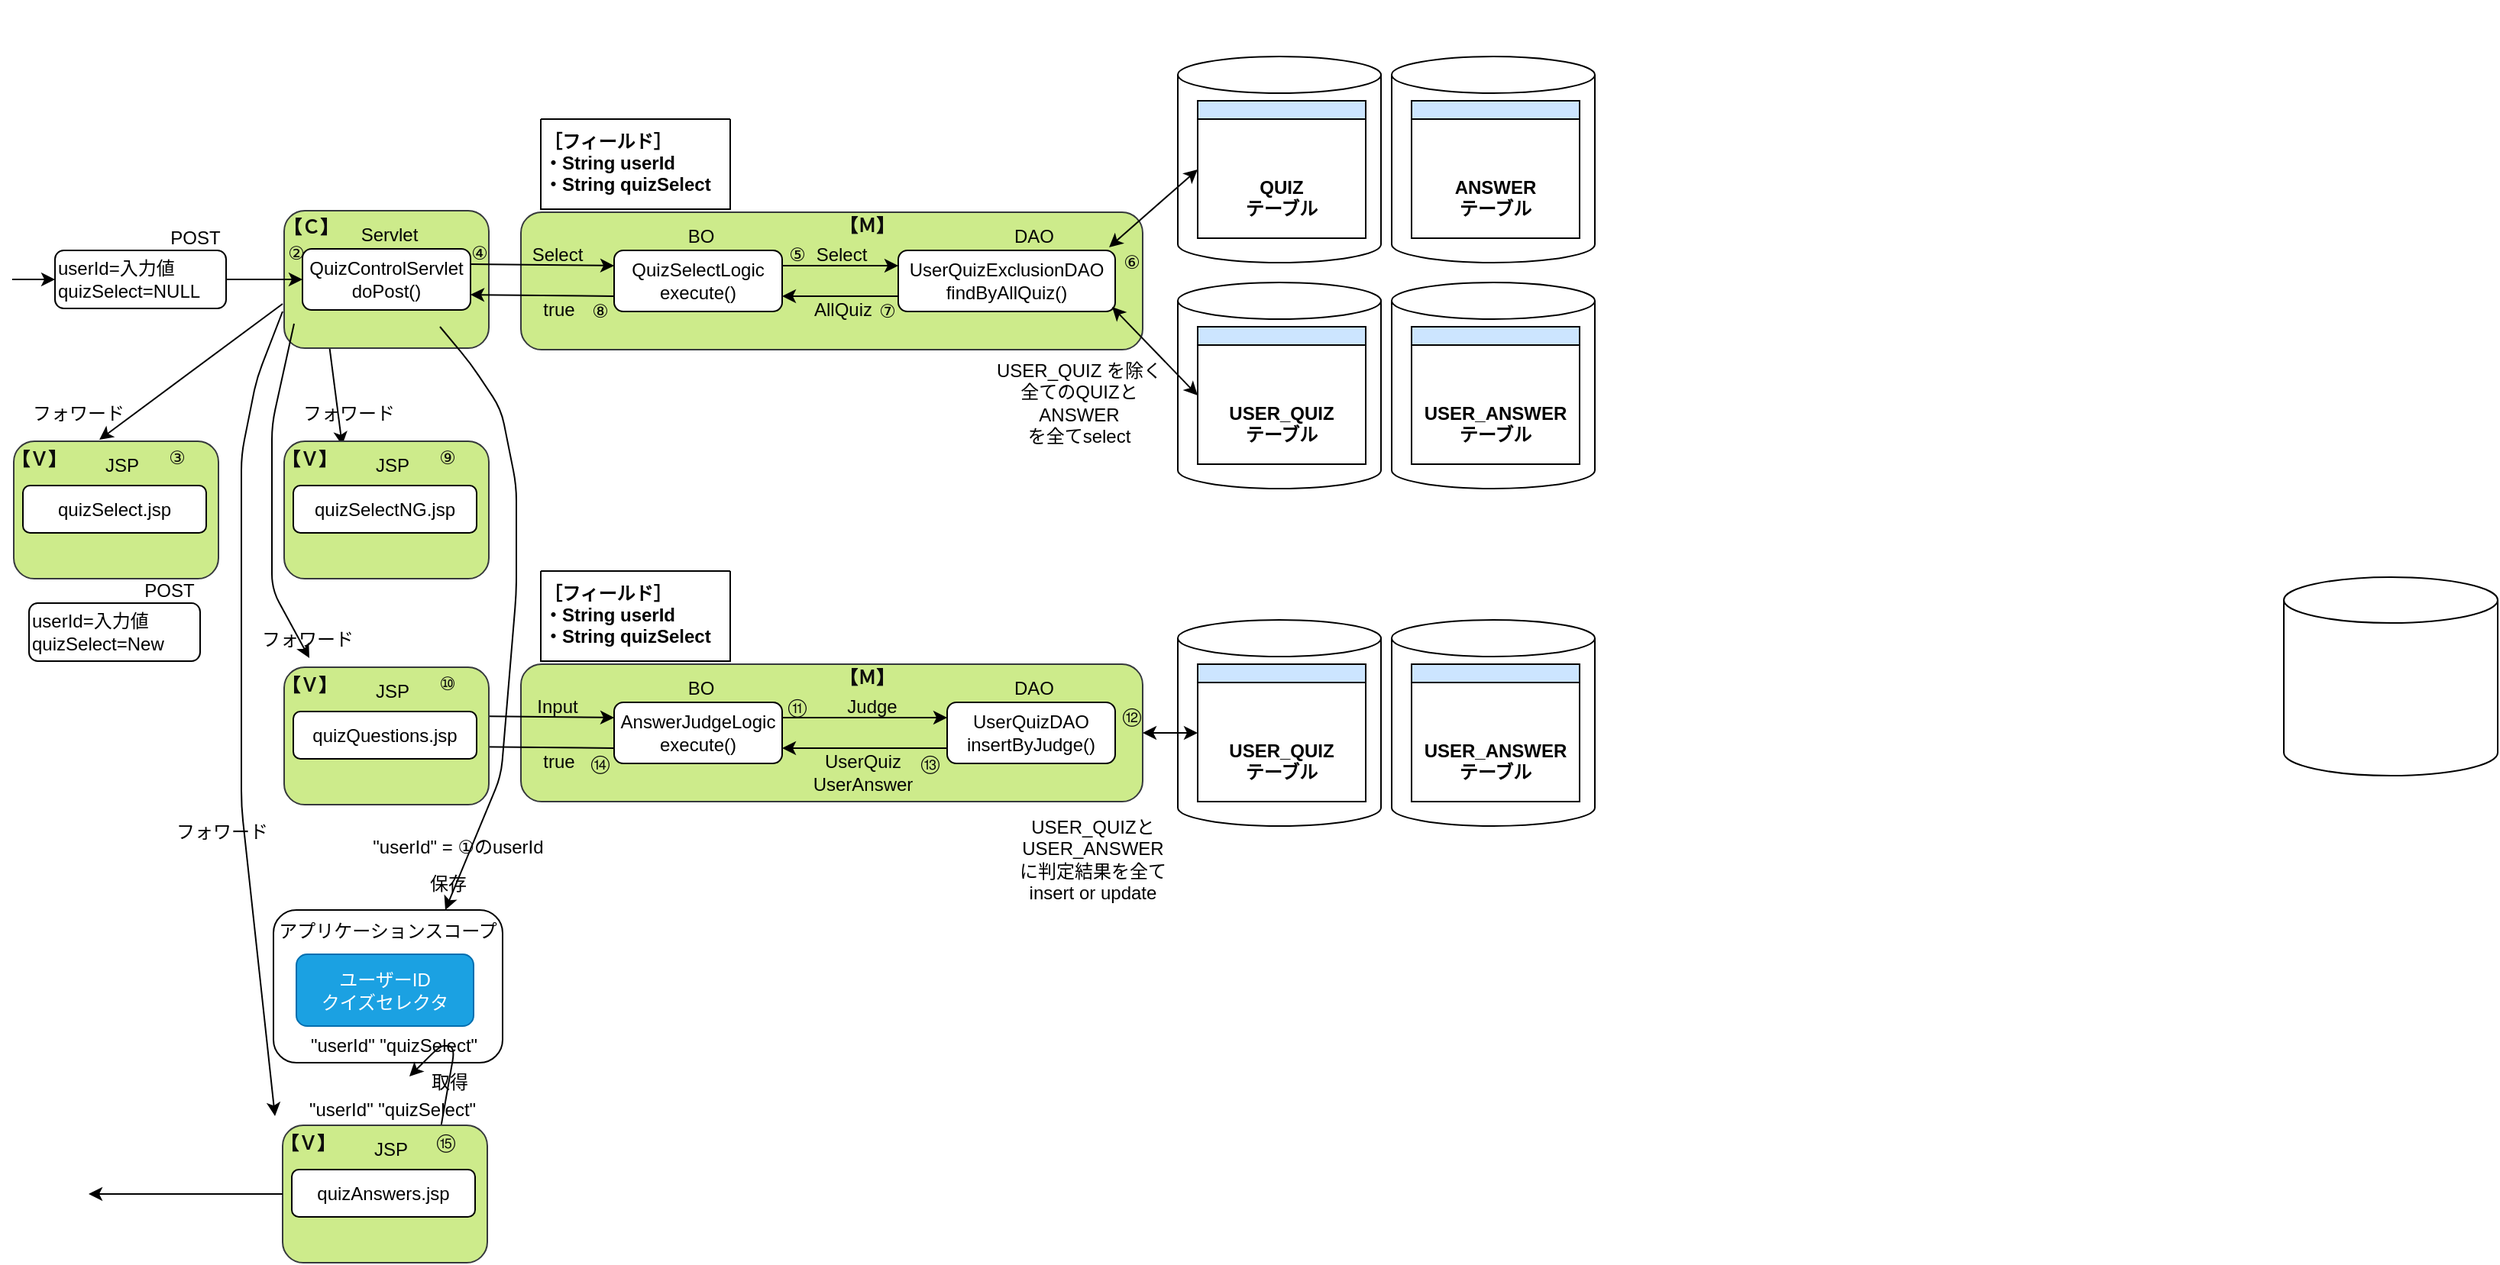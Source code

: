 <mxfile>
    <diagram id="cOPPHnaynSb4PC9Ppda5" name="ページ1">
        <mxGraphModel dx="1403" dy="2813" grid="1" gridSize="10" guides="1" tooltips="1" connect="1" arrows="1" fold="1" page="1" pageScale="1" pageWidth="827" pageHeight="1169" math="0" shadow="0">
            <root>
                <mxCell id="0"/>
                <mxCell id="1" parent="0"/>
                <mxCell id="155" value="" style="shape=cylinder3;whiteSpace=wrap;html=1;boundedLbl=1;backgroundOutline=1;size=12;fontColor=#080808;" parent="1" vertex="1">
                    <mxGeometry x="103" y="-1151" width="133" height="135" as="geometry"/>
                </mxCell>
                <mxCell id="91" value="" style="shape=cylinder3;whiteSpace=wrap;html=1;boundedLbl=1;backgroundOutline=1;size=12;fontColor=#080808;" parent="1" vertex="1">
                    <mxGeometry x="-37" y="-1151" width="133" height="135" as="geometry"/>
                </mxCell>
                <mxCell id="150" style="edgeStyle=none;html=1;exitX=1;exitY=0.5;exitDx=0;exitDy=0;entryX=1;entryY=0.25;entryDx=0;entryDy=0;" parent="1" target="138" edge="1">
                    <mxGeometry relative="1" as="geometry">
                        <mxPoint x="-593" y="-966" as="sourcePoint"/>
                    </mxGeometry>
                </mxCell>
                <mxCell id="61" value="" style="rounded=1;whiteSpace=wrap;html=1;fillColor=#cdeb8b;strokeColor=#36393d;" parent="1" vertex="1">
                    <mxGeometry x="-622" y="-1050" width="134" height="90" as="geometry"/>
                </mxCell>
                <mxCell id="37" value="" style="rounded=1;whiteSpace=wrap;html=1;" parent="1" vertex="1">
                    <mxGeometry x="-629" y="-592" width="150" height="100" as="geometry"/>
                </mxCell>
                <mxCell id="38" value="ユーザーID&lt;br&gt;クイズセレクタ" style="rounded=1;whiteSpace=wrap;html=1;fillColor=#1ba1e2;fontColor=#ffffff;strokeColor=#006EAF;" parent="1" vertex="1">
                    <mxGeometry x="-614" y="-563" width="116" height="47" as="geometry"/>
                </mxCell>
                <mxCell id="39" value="アプリケーションスコープ" style="text;html=1;strokeColor=none;fillColor=none;align=center;verticalAlign=middle;whiteSpace=wrap;rounded=0;" parent="1" vertex="1">
                    <mxGeometry x="-629" y="-588" width="150" height="20" as="geometry"/>
                </mxCell>
                <mxCell id="40" value="&quot;userId&quot; &quot;quizSelect&quot;" style="text;html=1;strokeColor=none;fillColor=none;align=center;verticalAlign=middle;whiteSpace=wrap;rounded=0;" parent="1" vertex="1">
                    <mxGeometry x="-615" y="-513" width="130" height="20" as="geometry"/>
                </mxCell>
                <mxCell id="41" value="" style="endArrow=classic;html=1;exitX=1;exitY=0.5;exitDx=0;exitDy=0;" parent="1" source="83" edge="1">
                    <mxGeometry width="50" height="50" relative="1" as="geometry">
                        <mxPoint x="-649" y="-386" as="sourcePoint"/>
                        <mxPoint x="-540" y="-483" as="targetPoint"/>
                        <Array as="points">
                            <mxPoint x="-510" y="-503"/>
                            <mxPoint x="-520" y="-503"/>
                        </Array>
                    </mxGeometry>
                </mxCell>
                <mxCell id="43" value="" style="endArrow=classic;html=1;entryX=0.75;entryY=0;entryDx=0;entryDy=0;" parent="1" target="37" edge="1">
                    <mxGeometry width="50" height="50" relative="1" as="geometry">
                        <mxPoint x="-520" y="-974" as="sourcePoint"/>
                        <mxPoint x="-266" y="-937" as="targetPoint"/>
                        <Array as="points">
                            <mxPoint x="-500" y="-950"/>
                            <mxPoint x="-480" y="-920"/>
                            <mxPoint x="-470" y="-870"/>
                            <mxPoint x="-470" y="-800"/>
                            <mxPoint x="-480" y="-680"/>
                        </Array>
                    </mxGeometry>
                </mxCell>
                <mxCell id="46" value="POST" style="text;html=1;strokeColor=none;fillColor=none;align=center;verticalAlign=middle;whiteSpace=wrap;rounded=0;" parent="1" vertex="1">
                    <mxGeometry x="-710" y="-1042" width="60" height="20" as="geometry"/>
                </mxCell>
                <mxCell id="57" value="userId=入力値&lt;br&gt;quizSelect=NULL" style="rounded=1;whiteSpace=wrap;html=1;align=left;" parent="1" vertex="1">
                    <mxGeometry x="-772" y="-1024" width="112" height="38" as="geometry"/>
                </mxCell>
                <mxCell id="58" value="" style="endArrow=classic;html=1;entryX=0;entryY=0.5;entryDx=0;entryDy=0;" parent="1" target="57" edge="1">
                    <mxGeometry width="50" height="50" relative="1" as="geometry">
                        <mxPoint x="-800" y="-1005" as="sourcePoint"/>
                        <mxPoint x="-774" y="-944" as="targetPoint"/>
                    </mxGeometry>
                </mxCell>
                <mxCell id="59" value="" style="endArrow=classic;html=1;entryX=0;entryY=0.5;entryDx=0;entryDy=0;exitX=1;exitY=0.5;exitDx=0;exitDy=0;" parent="1" source="57" target="60" edge="1">
                    <mxGeometry width="50" height="50" relative="1" as="geometry">
                        <mxPoint x="-660" y="-1005" as="sourcePoint"/>
                        <mxPoint x="-610" y="-1005" as="targetPoint"/>
                    </mxGeometry>
                </mxCell>
                <mxCell id="60" value="QuizControlServlet&lt;br&gt;doPost()" style="rounded=1;whiteSpace=wrap;html=1;" parent="1" vertex="1">
                    <mxGeometry x="-610" y="-1025" width="110" height="40" as="geometry"/>
                </mxCell>
                <mxCell id="62" value="Servlet" style="text;html=1;strokeColor=none;fillColor=none;align=center;verticalAlign=middle;whiteSpace=wrap;rounded=0;fontColor=#050505;" parent="1" vertex="1">
                    <mxGeometry x="-583" y="-1044" width="60" height="20" as="geometry"/>
                </mxCell>
                <mxCell id="63" value="" style="rounded=1;whiteSpace=wrap;html=1;fillColor=#cdeb8b;strokeColor=#36393d;" parent="1" vertex="1">
                    <mxGeometry x="-467" y="-1049" width="407" height="90" as="geometry"/>
                </mxCell>
                <mxCell id="64" value="" style="endArrow=classic;html=1;entryX=0;entryY=0.25;entryDx=0;entryDy=0;exitX=1;exitY=0.25;exitDx=0;exitDy=0;" parent="1" source="60" target="65" edge="1">
                    <mxGeometry width="50" height="50" relative="1" as="geometry">
                        <mxPoint x="-523" y="-1004" as="sourcePoint"/>
                        <mxPoint x="-474" y="-1004" as="targetPoint"/>
                    </mxGeometry>
                </mxCell>
                <mxCell id="65" value="QuizSelectLogic&lt;br&gt;execute()" style="rounded=1;whiteSpace=wrap;html=1;" parent="1" vertex="1">
                    <mxGeometry x="-406" y="-1024" width="110" height="40" as="geometry"/>
                </mxCell>
                <mxCell id="66" value="BO" style="text;html=1;strokeColor=none;fillColor=none;align=center;verticalAlign=middle;whiteSpace=wrap;rounded=0;fontColor=#050505;" parent="1" vertex="1">
                    <mxGeometry x="-379" y="-1043" width="60" height="20" as="geometry"/>
                </mxCell>
                <mxCell id="67" value="UserQuizExclusionDAO&lt;br&gt;findByAllQuiz()" style="rounded=1;whiteSpace=wrap;html=1;" parent="1" vertex="1">
                    <mxGeometry x="-220" y="-1024" width="142" height="40" as="geometry"/>
                </mxCell>
                <mxCell id="68" value="DAO" style="text;html=1;strokeColor=none;fillColor=none;align=center;verticalAlign=middle;whiteSpace=wrap;rounded=0;fontColor=#050505;" parent="1" vertex="1">
                    <mxGeometry x="-161" y="-1043" width="60" height="20" as="geometry"/>
                </mxCell>
                <mxCell id="69" value="Select" style="text;html=1;strokeColor=none;fillColor=none;align=center;verticalAlign=middle;whiteSpace=wrap;rounded=0;fontColor=#050505;" parent="1" vertex="1">
                    <mxGeometry x="-473" y="-1031" width="60" height="20" as="geometry"/>
                </mxCell>
                <mxCell id="70" value="" style="endArrow=classic;html=1;fontColor=#050505;exitX=0;exitY=0.75;exitDx=0;exitDy=0;entryX=1;entryY=0.75;entryDx=0;entryDy=0;" parent="1" source="65" target="60" edge="1">
                    <mxGeometry width="50" height="50" relative="1" as="geometry">
                        <mxPoint x="-410" y="-1044" as="sourcePoint"/>
                        <mxPoint x="-360" y="-1094" as="targetPoint"/>
                    </mxGeometry>
                </mxCell>
                <mxCell id="71" value="true" style="text;html=1;strokeColor=none;fillColor=none;align=center;verticalAlign=middle;whiteSpace=wrap;rounded=0;fontColor=#050505;" parent="1" vertex="1">
                    <mxGeometry x="-472" y="-995" width="60" height="20" as="geometry"/>
                </mxCell>
                <mxCell id="72" value="" style="endArrow=classic;html=1;entryX=0;entryY=0.25;entryDx=0;entryDy=0;exitX=1;exitY=0.25;exitDx=0;exitDy=0;" parent="1" source="65" target="67" edge="1">
                    <mxGeometry width="50" height="50" relative="1" as="geometry">
                        <mxPoint x="-294" y="-1015" as="sourcePoint"/>
                        <mxPoint x="-200" y="-1014" as="targetPoint"/>
                    </mxGeometry>
                </mxCell>
                <mxCell id="73" value="Select" style="text;html=1;strokeColor=none;fillColor=none;align=center;verticalAlign=middle;whiteSpace=wrap;rounded=0;fontColor=#050505;" parent="1" vertex="1">
                    <mxGeometry x="-287" y="-1031" width="60" height="20" as="geometry"/>
                </mxCell>
                <mxCell id="74" value="" style="endArrow=classic;html=1;fontColor=#050505;exitX=0;exitY=0.75;exitDx=0;exitDy=0;entryX=1;entryY=0.75;entryDx=0;entryDy=0;" parent="1" source="67" target="65" edge="1">
                    <mxGeometry width="50" height="50" relative="1" as="geometry">
                        <mxPoint x="-200" y="-994" as="sourcePoint"/>
                        <mxPoint x="-294" y="-995" as="targetPoint"/>
                    </mxGeometry>
                </mxCell>
                <mxCell id="75" value="AllQuiz" style="text;html=1;strokeColor=none;fillColor=none;align=center;verticalAlign=middle;whiteSpace=wrap;rounded=0;fontColor=#050505;" parent="1" vertex="1">
                    <mxGeometry x="-286" y="-995" width="60" height="20" as="geometry"/>
                </mxCell>
                <mxCell id="76" value="" style="shape=cylinder3;whiteSpace=wrap;html=1;boundedLbl=1;backgroundOutline=1;size=15;fontColor=#050505;" parent="1" vertex="1">
                    <mxGeometry x="687" y="-810" width="140" height="130" as="geometry"/>
                </mxCell>
                <mxCell id="80" value="" style="endArrow=classic;startArrow=classic;html=1;fontColor=#ffffff;entryX=0;entryY=0.5;entryDx=0;entryDy=0;exitX=0;exitY=0;exitDx=0;exitDy=0;" parent="1" source="88" target="77" edge="1">
                    <mxGeometry width="50" height="50" relative="1" as="geometry">
                        <mxPoint x="-80" y="-1007" as="sourcePoint"/>
                        <mxPoint x="-160" y="-1057" as="targetPoint"/>
                    </mxGeometry>
                </mxCell>
                <mxCell id="82" value="" style="rounded=1;whiteSpace=wrap;html=1;fillColor=#cdeb8b;strokeColor=#36393d;" parent="1" vertex="1">
                    <mxGeometry x="-623" y="-451" width="134" height="90" as="geometry"/>
                </mxCell>
                <mxCell id="83" value="JSP" style="text;html=1;strokeColor=none;fillColor=none;align=center;verticalAlign=middle;whiteSpace=wrap;rounded=0;fontColor=#050505;" parent="1" vertex="1">
                    <mxGeometry x="-582" y="-445" width="60" height="20" as="geometry"/>
                </mxCell>
                <mxCell id="30" value="quizAnswers.jsp" style="rounded=1;whiteSpace=wrap;html=1;" parent="1" vertex="1">
                    <mxGeometry x="-617" y="-422" width="120" height="31" as="geometry"/>
                </mxCell>
                <mxCell id="84" value="&#10;&#10;&#10;&#10;［フィールド］&#10;・String userId&#10;・String quizSelect" style="swimlane;startSize=0;fontColor=#000000;align=left;" parent="1" vertex="1">
                    <mxGeometry x="-454" y="-1110" width="124" height="59" as="geometry"/>
                </mxCell>
                <mxCell id="85" value="①" style="text;html=1;strokeColor=none;fillColor=none;align=center;verticalAlign=middle;whiteSpace=wrap;rounded=0;fontColor=#ffffff;" parent="1" vertex="1">
                    <mxGeometry x="-796" y="-1024" width="30" height="20" as="geometry"/>
                </mxCell>
                <mxCell id="86" value="②" style="text;html=1;strokeColor=none;fillColor=none;align=center;verticalAlign=middle;whiteSpace=wrap;rounded=0;fontColor=#0d0c0c;" parent="1" vertex="1">
                    <mxGeometry x="-629" y="-1032" width="30" height="20" as="geometry"/>
                </mxCell>
                <mxCell id="87" value="&lt;font color=&quot;#080808&quot;&gt;⑤&lt;/font&gt;" style="text;html=1;strokeColor=none;fillColor=none;align=center;verticalAlign=middle;whiteSpace=wrap;rounded=0;fontColor=#ffffff;" parent="1" vertex="1">
                    <mxGeometry x="-301" y="-1031" width="30" height="20" as="geometry"/>
                </mxCell>
                <mxCell id="88" value="&lt;font color=&quot;#080808&quot;&gt;⑥&lt;/font&gt;" style="text;html=1;strokeColor=none;fillColor=none;align=center;verticalAlign=middle;whiteSpace=wrap;rounded=0;fontColor=#ffffff;" parent="1" vertex="1">
                    <mxGeometry x="-82" y="-1026" width="30" height="20" as="geometry"/>
                </mxCell>
                <mxCell id="89" value="&lt;font color=&quot;#080808&quot;&gt;⑦&lt;/font&gt;" style="text;html=1;strokeColor=none;fillColor=none;align=center;verticalAlign=middle;whiteSpace=wrap;rounded=0;fontColor=#ffffff;" parent="1" vertex="1">
                    <mxGeometry x="-242" y="-994" width="30" height="20" as="geometry"/>
                </mxCell>
                <mxCell id="77" value="&lt;div style=&quot;&quot;&gt;&lt;span style=&quot;background-color: initial;&quot;&gt;&lt;br&gt;&lt;/span&gt;&lt;/div&gt;&lt;div style=&quot;&quot;&gt;&lt;span style=&quot;background-color: initial;&quot;&gt;&lt;br&gt;&lt;/span&gt;&lt;/div&gt;&lt;div style=&quot;&quot;&gt;&lt;span style=&quot;background-color: initial;&quot;&gt;&lt;br&gt;&lt;/span&gt;&lt;/div&gt;&lt;div style=&quot;&quot;&gt;&lt;span style=&quot;background-color: initial;&quot;&gt;&lt;br&gt;&lt;/span&gt;&lt;/div&gt;&lt;div style=&quot;&quot;&gt;&lt;span style=&quot;background-color: initial;&quot;&gt;&lt;br&gt;&lt;/span&gt;&lt;/div&gt;&lt;div style=&quot;&quot;&gt;&lt;span style=&quot;background-color: initial;&quot;&gt;&lt;br&gt;&lt;/span&gt;&lt;/div&gt;&lt;div style=&quot;&quot;&gt;&lt;span style=&quot;background-color: initial;&quot;&gt;&lt;br&gt;&lt;/span&gt;&lt;/div&gt;&lt;div style=&quot;&quot;&gt;&lt;span style=&quot;background-color: initial;&quot;&gt;&lt;br&gt;&lt;/span&gt;&lt;/div&gt;&lt;div style=&quot;&quot;&gt;&lt;span style=&quot;background-color: initial;&quot;&gt;QUIZ&lt;/span&gt;&lt;/div&gt;&lt;div style=&quot;&quot;&gt;&lt;span style=&quot;background-color: initial;&quot;&gt;テーブル&lt;/span&gt;&lt;br&gt;&lt;/div&gt;" style="swimlane;whiteSpace=wrap;html=1;startSize=12;align=center;fillColor=#cce5ff;strokeColor=#000000;fontColor=#000000;" parent="1" vertex="1">
                    <mxGeometry x="-24" y="-1122" width="110" height="90" as="geometry"/>
                </mxCell>
                <mxCell id="92" value="&lt;font color=&quot;#080808&quot;&gt;⑧&lt;/font&gt;" style="text;html=1;strokeColor=none;fillColor=none;align=center;verticalAlign=middle;whiteSpace=wrap;rounded=0;fontColor=#ffffff;" parent="1" vertex="1">
                    <mxGeometry x="-430" y="-994" width="30" height="20" as="geometry"/>
                </mxCell>
                <mxCell id="95" value="" style="endArrow=classic;html=1;fontColor=#0d0c0c;exitX=0;exitY=0.25;exitDx=0;exitDy=0;entryX=0;entryY=0;entryDx=0;entryDy=0;" parent="1" target="103" edge="1">
                    <mxGeometry width="50" height="50" relative="1" as="geometry">
                        <mxPoint x="-623" y="-984" as="sourcePoint"/>
                        <mxPoint x="-630" y="-724" as="targetPoint"/>
                        <Array as="points">
                            <mxPoint x="-640" y="-940"/>
                            <mxPoint x="-650" y="-890"/>
                            <mxPoint x="-650" y="-820"/>
                            <mxPoint x="-650" y="-660"/>
                        </Array>
                    </mxGeometry>
                </mxCell>
                <mxCell id="96" value="&quot;userId&quot; = ①のuserId" style="text;html=1;strokeColor=none;fillColor=none;align=center;verticalAlign=middle;whiteSpace=wrap;rounded=0;" parent="1" vertex="1">
                    <mxGeometry x="-573" y="-643" width="130" height="20" as="geometry"/>
                </mxCell>
                <mxCell id="97" value="保存" style="text;html=1;strokeColor=none;fillColor=none;align=center;verticalAlign=middle;whiteSpace=wrap;rounded=0;" parent="1" vertex="1">
                    <mxGeometry x="-533" y="-619" width="37" height="20" as="geometry"/>
                </mxCell>
                <mxCell id="98" value="取得" style="text;html=1;strokeColor=none;fillColor=none;align=center;verticalAlign=middle;whiteSpace=wrap;rounded=0;" parent="1" vertex="1">
                    <mxGeometry x="-532" y="-489" width="37" height="20" as="geometry"/>
                </mxCell>
                <mxCell id="99" value="&quot;userId&quot; &quot;quizSelect&quot;" style="text;html=1;strokeColor=none;fillColor=none;align=center;verticalAlign=middle;whiteSpace=wrap;rounded=0;" parent="1" vertex="1">
                    <mxGeometry x="-616" y="-471" width="130" height="20" as="geometry"/>
                </mxCell>
                <mxCell id="100" value="⑮" style="text;html=1;strokeColor=none;fillColor=none;align=center;verticalAlign=middle;whiteSpace=wrap;rounded=0;fontColor=#0d0c0c;" parent="1" vertex="1">
                    <mxGeometry x="-531" y="-450" width="30" height="20" as="geometry"/>
                </mxCell>
                <mxCell id="101" value="フォワード" style="text;html=1;strokeColor=none;fillColor=none;align=center;verticalAlign=middle;whiteSpace=wrap;rounded=0;" parent="1" vertex="1">
                    <mxGeometry x="-696" y="-653" width="67" height="20" as="geometry"/>
                </mxCell>
                <mxCell id="102" value="&lt;b&gt;【Ｃ】&lt;/b&gt;" style="text;html=1;strokeColor=none;fillColor=none;align=center;verticalAlign=middle;whiteSpace=wrap;rounded=0;fontColor=#0d0c0c;" parent="1" vertex="1">
                    <mxGeometry x="-626" y="-1057" width="43" height="35" as="geometry"/>
                </mxCell>
                <mxCell id="103" value="&lt;b&gt;【Ｖ】&lt;/b&gt;" style="text;html=1;strokeColor=none;fillColor=none;align=center;verticalAlign=middle;whiteSpace=wrap;rounded=0;fontColor=#0d0c0c;" parent="1" vertex="1">
                    <mxGeometry x="-628" y="-457" width="43" height="35" as="geometry"/>
                </mxCell>
                <mxCell id="104" value="&lt;b&gt;【Ｍ】&lt;/b&gt;" style="text;html=1;strokeColor=none;fillColor=none;align=center;verticalAlign=middle;whiteSpace=wrap;rounded=0;fontColor=#0d0c0c;" parent="1" vertex="1">
                    <mxGeometry x="-262" y="-1058" width="43" height="35" as="geometry"/>
                </mxCell>
                <mxCell id="105" value="" style="endArrow=classic;html=1;fontColor=#0d0c0c;exitX=0;exitY=0.5;exitDx=0;exitDy=0;" parent="1" source="82" edge="1">
                    <mxGeometry width="50" height="50" relative="1" as="geometry">
                        <mxPoint x="-590" y="-523" as="sourcePoint"/>
                        <mxPoint x="-750" y="-406" as="targetPoint"/>
                    </mxGeometry>
                </mxCell>
                <mxCell id="106" value="USER_QUIZ を除く&lt;br&gt;全てのQUIZとANSWER&lt;br&gt;を全てselect" style="text;html=1;strokeColor=none;fillColor=none;align=center;verticalAlign=middle;whiteSpace=wrap;rounded=0;" parent="1" vertex="1">
                    <mxGeometry x="-160" y="-958" width="117" height="68" as="geometry"/>
                </mxCell>
                <mxCell id="108" value="Servlet" style="text;html=1;strokeColor=none;fillColor=none;align=center;verticalAlign=middle;whiteSpace=wrap;rounded=0;fontColor=#050505;" parent="1" vertex="1">
                    <mxGeometry x="-583" y="-748" width="60" height="20" as="geometry"/>
                </mxCell>
                <mxCell id="109" value="" style="rounded=1;whiteSpace=wrap;html=1;fillColor=#cdeb8b;strokeColor=#36393d;" parent="1" vertex="1">
                    <mxGeometry x="-467" y="-753" width="407" height="90" as="geometry"/>
                </mxCell>
                <mxCell id="110" value="" style="endArrow=classic;html=1;entryX=0;entryY=0.25;entryDx=0;entryDy=0;exitX=1;exitY=0.25;exitDx=0;exitDy=0;" parent="1" target="111" edge="1">
                    <mxGeometry width="50" height="50" relative="1" as="geometry">
                        <mxPoint x="-500" y="-719" as="sourcePoint"/>
                        <mxPoint x="-474" y="-708" as="targetPoint"/>
                    </mxGeometry>
                </mxCell>
                <mxCell id="111" value="AnswerJudgeLogic&lt;br&gt;execute()" style="rounded=1;whiteSpace=wrap;html=1;" parent="1" vertex="1">
                    <mxGeometry x="-406" y="-728" width="110" height="40" as="geometry"/>
                </mxCell>
                <mxCell id="112" value="BO" style="text;html=1;strokeColor=none;fillColor=none;align=center;verticalAlign=middle;whiteSpace=wrap;rounded=0;fontColor=#050505;" parent="1" vertex="1">
                    <mxGeometry x="-379" y="-747" width="60" height="20" as="geometry"/>
                </mxCell>
                <mxCell id="113" value="UserQuizDAO&lt;br&gt;insertByJudge()" style="rounded=1;whiteSpace=wrap;html=1;" parent="1" vertex="1">
                    <mxGeometry x="-188" y="-728" width="110" height="40" as="geometry"/>
                </mxCell>
                <mxCell id="114" value="DAO" style="text;html=1;strokeColor=none;fillColor=none;align=center;verticalAlign=middle;whiteSpace=wrap;rounded=0;fontColor=#050505;" parent="1" vertex="1">
                    <mxGeometry x="-161" y="-747" width="60" height="20" as="geometry"/>
                </mxCell>
                <mxCell id="115" value="Input" style="text;html=1;strokeColor=none;fillColor=none;align=center;verticalAlign=middle;whiteSpace=wrap;rounded=0;fontColor=#050505;" parent="1" vertex="1">
                    <mxGeometry x="-473" y="-735" width="60" height="20" as="geometry"/>
                </mxCell>
                <mxCell id="116" value="" style="endArrow=classic;html=1;fontColor=#050505;exitX=0;exitY=0.75;exitDx=0;exitDy=0;entryX=1;entryY=0.75;entryDx=0;entryDy=0;" parent="1" source="111" edge="1">
                    <mxGeometry width="50" height="50" relative="1" as="geometry">
                        <mxPoint x="-410" y="-748" as="sourcePoint"/>
                        <mxPoint x="-500" y="-699" as="targetPoint"/>
                    </mxGeometry>
                </mxCell>
                <mxCell id="117" value="true" style="text;html=1;strokeColor=none;fillColor=none;align=center;verticalAlign=middle;whiteSpace=wrap;rounded=0;fontColor=#050505;" parent="1" vertex="1">
                    <mxGeometry x="-472" y="-699" width="60" height="20" as="geometry"/>
                </mxCell>
                <mxCell id="118" value="" style="endArrow=classic;html=1;entryX=0;entryY=0.25;entryDx=0;entryDy=0;exitX=1;exitY=0.25;exitDx=0;exitDy=0;" parent="1" source="111" target="113" edge="1">
                    <mxGeometry width="50" height="50" relative="1" as="geometry">
                        <mxPoint x="-294" y="-719" as="sourcePoint"/>
                        <mxPoint x="-200" y="-718" as="targetPoint"/>
                    </mxGeometry>
                </mxCell>
                <mxCell id="119" value="Judge" style="text;html=1;strokeColor=none;fillColor=none;align=center;verticalAlign=middle;whiteSpace=wrap;rounded=0;fontColor=#050505;" parent="1" vertex="1">
                    <mxGeometry x="-267" y="-735" width="60" height="20" as="geometry"/>
                </mxCell>
                <mxCell id="120" value="" style="endArrow=classic;html=1;fontColor=#050505;exitX=0;exitY=0.75;exitDx=0;exitDy=0;entryX=1;entryY=0.75;entryDx=0;entryDy=0;" parent="1" source="113" target="111" edge="1">
                    <mxGeometry width="50" height="50" relative="1" as="geometry">
                        <mxPoint x="-200" y="-698" as="sourcePoint"/>
                        <mxPoint x="-294" y="-699" as="targetPoint"/>
                    </mxGeometry>
                </mxCell>
                <mxCell id="121" value="UserQuiz&lt;br&gt;UserAnswer" style="text;html=1;strokeColor=none;fillColor=none;align=center;verticalAlign=middle;whiteSpace=wrap;rounded=0;fontColor=#050505;" parent="1" vertex="1">
                    <mxGeometry x="-280" y="-697" width="74" height="29" as="geometry"/>
                </mxCell>
                <mxCell id="125" value="②" style="text;html=1;strokeColor=none;fillColor=none;align=center;verticalAlign=middle;whiteSpace=wrap;rounded=0;fontColor=#0d0c0c;" parent="1" vertex="1">
                    <mxGeometry x="-509" y="-736" width="30" height="20" as="geometry"/>
                </mxCell>
                <mxCell id="126" value="&lt;font color=&quot;#080808&quot;&gt;⑪&lt;/font&gt;" style="text;html=1;strokeColor=none;fillColor=none;align=center;verticalAlign=middle;whiteSpace=wrap;rounded=0;fontColor=#ffffff;" parent="1" vertex="1">
                    <mxGeometry x="-301" y="-735" width="30" height="20" as="geometry"/>
                </mxCell>
                <mxCell id="127" value="&lt;font color=&quot;#080808&quot;&gt;⑫&lt;/font&gt;" style="text;html=1;strokeColor=none;fillColor=none;align=center;verticalAlign=middle;whiteSpace=wrap;rounded=0;fontColor=#ffffff;" parent="1" vertex="1">
                    <mxGeometry x="-82" y="-729" width="30" height="20" as="geometry"/>
                </mxCell>
                <mxCell id="128" value="&lt;font color=&quot;#080808&quot;&gt;⑬&lt;/font&gt;" style="text;html=1;strokeColor=none;fillColor=none;align=center;verticalAlign=middle;whiteSpace=wrap;rounded=0;fontColor=#ffffff;" parent="1" vertex="1">
                    <mxGeometry x="-214" y="-698" width="30" height="20" as="geometry"/>
                </mxCell>
                <mxCell id="130" value="&lt;font color=&quot;#080808&quot;&gt;⑭&lt;/font&gt;" style="text;html=1;strokeColor=none;fillColor=none;align=center;verticalAlign=middle;whiteSpace=wrap;rounded=0;fontColor=#ffffff;" parent="1" vertex="1">
                    <mxGeometry x="-430" y="-698" width="30" height="20" as="geometry"/>
                </mxCell>
                <mxCell id="131" value="⑦" style="text;html=1;strokeColor=none;fillColor=none;align=center;verticalAlign=middle;whiteSpace=wrap;rounded=0;fontColor=#0d0c0c;" parent="1" vertex="1">
                    <mxGeometry x="-509" y="-695" width="30" height="20" as="geometry"/>
                </mxCell>
                <mxCell id="132" value="&lt;b&gt;【Ｍ】&lt;/b&gt;" style="text;html=1;strokeColor=none;fillColor=none;align=center;verticalAlign=middle;whiteSpace=wrap;rounded=0;fontColor=#0d0c0c;" parent="1" vertex="1">
                    <mxGeometry x="-262" y="-762" width="43" height="35" as="geometry"/>
                </mxCell>
                <mxCell id="133" value="USER_QUIZと&lt;br&gt;USER_ANSWER&lt;br&gt;に判定結果を全て&lt;br&gt;insert or update" style="text;html=1;strokeColor=none;fillColor=none;align=center;verticalAlign=middle;whiteSpace=wrap;rounded=0;" parent="1" vertex="1">
                    <mxGeometry x="-151" y="-661" width="117" height="71" as="geometry"/>
                </mxCell>
                <mxCell id="134" value="" style="rounded=1;whiteSpace=wrap;html=1;fillColor=#cdeb8b;strokeColor=#36393d;" parent="1" vertex="1">
                    <mxGeometry x="-622" y="-899" width="134" height="90" as="geometry"/>
                </mxCell>
                <mxCell id="135" value="JSP" style="text;html=1;strokeColor=none;fillColor=none;align=center;verticalAlign=middle;whiteSpace=wrap;rounded=0;fontColor=#050505;" parent="1" vertex="1">
                    <mxGeometry x="-581" y="-893" width="60" height="20" as="geometry"/>
                </mxCell>
                <mxCell id="136" value="quizSelectNG.jsp" style="rounded=1;whiteSpace=wrap;html=1;" parent="1" vertex="1">
                    <mxGeometry x="-616" y="-870" width="120" height="31" as="geometry"/>
                </mxCell>
                <mxCell id="137" value="⑨" style="text;html=1;strokeColor=none;fillColor=none;align=center;verticalAlign=middle;whiteSpace=wrap;rounded=0;fontColor=#0d0c0c;" parent="1" vertex="1">
                    <mxGeometry x="-530" y="-898" width="30" height="20" as="geometry"/>
                </mxCell>
                <mxCell id="138" value="&lt;b&gt;【Ｖ】&lt;/b&gt;" style="text;html=1;strokeColor=none;fillColor=none;align=center;verticalAlign=middle;whiteSpace=wrap;rounded=0;fontColor=#0d0c0c;" parent="1" vertex="1">
                    <mxGeometry x="-627" y="-905" width="43" height="35" as="geometry"/>
                </mxCell>
                <mxCell id="139" value="" style="rounded=1;whiteSpace=wrap;html=1;fillColor=#cdeb8b;strokeColor=#36393d;" parent="1" vertex="1">
                    <mxGeometry x="-622" y="-751" width="134" height="90" as="geometry"/>
                </mxCell>
                <mxCell id="140" value="JSP" style="text;html=1;strokeColor=none;fillColor=none;align=center;verticalAlign=middle;whiteSpace=wrap;rounded=0;fontColor=#050505;" parent="1" vertex="1">
                    <mxGeometry x="-581" y="-745" width="60" height="20" as="geometry"/>
                </mxCell>
                <mxCell id="141" value="quizQuestions.jsp" style="rounded=1;whiteSpace=wrap;html=1;" parent="1" vertex="1">
                    <mxGeometry x="-616" y="-722" width="120" height="31" as="geometry"/>
                </mxCell>
                <mxCell id="142" value="⑩" style="text;html=1;strokeColor=none;fillColor=none;align=center;verticalAlign=middle;whiteSpace=wrap;rounded=0;fontColor=#0d0c0c;" parent="1" vertex="1">
                    <mxGeometry x="-530" y="-750" width="30" height="20" as="geometry"/>
                </mxCell>
                <mxCell id="143" value="&lt;b&gt;【Ｖ】&lt;/b&gt;" style="text;html=1;strokeColor=none;fillColor=none;align=center;verticalAlign=middle;whiteSpace=wrap;rounded=0;fontColor=#0d0c0c;" parent="1" vertex="1">
                    <mxGeometry x="-627" y="-757" width="43" height="35" as="geometry"/>
                </mxCell>
                <mxCell id="151" value="フォワード" style="text;html=1;strokeColor=none;fillColor=none;align=center;verticalAlign=middle;whiteSpace=wrap;rounded=0;" parent="1" vertex="1">
                    <mxGeometry x="-613" y="-927" width="67" height="20" as="geometry"/>
                </mxCell>
                <mxCell id="152" value="" style="endArrow=classic;html=1;exitX=0.25;exitY=0;exitDx=0;exitDy=0;entryX=0.5;entryY=0;entryDx=0;entryDy=0;" parent="1" target="143" edge="1">
                    <mxGeometry width="50" height="50" relative="1" as="geometry">
                        <mxPoint x="-615.5" y="-976" as="sourcePoint"/>
                        <mxPoint x="-640" y="-722" as="targetPoint"/>
                        <Array as="points">
                            <mxPoint x="-630" y="-910"/>
                            <mxPoint x="-630" y="-802"/>
                        </Array>
                    </mxGeometry>
                </mxCell>
                <mxCell id="153" value="フォワード" style="text;html=1;strokeColor=none;fillColor=none;align=center;verticalAlign=middle;whiteSpace=wrap;rounded=0;" parent="1" vertex="1">
                    <mxGeometry x="-640" y="-779" width="67" height="20" as="geometry"/>
                </mxCell>
                <mxCell id="154" value="&lt;div style=&quot;&quot;&gt;&lt;span style=&quot;background-color: initial;&quot;&gt;&lt;br&gt;&lt;/span&gt;&lt;/div&gt;&lt;div style=&quot;&quot;&gt;&lt;span style=&quot;background-color: initial;&quot;&gt;&lt;br&gt;&lt;/span&gt;&lt;/div&gt;&lt;div style=&quot;&quot;&gt;&lt;span style=&quot;background-color: initial;&quot;&gt;&lt;br&gt;&lt;/span&gt;&lt;/div&gt;&lt;div style=&quot;&quot;&gt;&lt;span style=&quot;background-color: initial;&quot;&gt;&lt;br&gt;&lt;/span&gt;&lt;/div&gt;&lt;div style=&quot;&quot;&gt;&lt;span style=&quot;background-color: initial;&quot;&gt;&lt;br&gt;&lt;/span&gt;&lt;/div&gt;&lt;div style=&quot;&quot;&gt;&lt;span style=&quot;background-color: initial;&quot;&gt;&lt;br&gt;&lt;/span&gt;&lt;/div&gt;&lt;div style=&quot;&quot;&gt;&lt;span style=&quot;background-color: initial;&quot;&gt;&lt;br&gt;&lt;/span&gt;&lt;/div&gt;&lt;div style=&quot;&quot;&gt;&lt;span style=&quot;background-color: initial;&quot;&gt;&lt;br&gt;&lt;/span&gt;&lt;/div&gt;&lt;div style=&quot;&quot;&gt;&lt;span style=&quot;background-color: initial;&quot;&gt;ANSWER&lt;/span&gt;&lt;/div&gt;&lt;div style=&quot;&quot;&gt;&lt;span style=&quot;background-color: initial;&quot;&gt;テーブル&lt;/span&gt;&lt;br&gt;&lt;/div&gt;" style="swimlane;whiteSpace=wrap;html=1;startSize=12;align=center;fillColor=#cce5ff;strokeColor=#000000;fontColor=#000000;" parent="1" vertex="1">
                    <mxGeometry x="116" y="-1122" width="110" height="90" as="geometry"/>
                </mxCell>
                <mxCell id="158" value="" style="shape=cylinder3;whiteSpace=wrap;html=1;boundedLbl=1;backgroundOutline=1;size=12;fontColor=#080808;" parent="1" vertex="1">
                    <mxGeometry x="103" y="-1003" width="133" height="135" as="geometry"/>
                </mxCell>
                <mxCell id="159" value="" style="shape=cylinder3;whiteSpace=wrap;html=1;boundedLbl=1;backgroundOutline=1;size=12;fontColor=#080808;" parent="1" vertex="1">
                    <mxGeometry x="-37" y="-1003" width="133" height="135" as="geometry"/>
                </mxCell>
                <mxCell id="160" value="&lt;div style=&quot;&quot;&gt;&lt;span style=&quot;background-color: initial;&quot;&gt;&lt;br&gt;&lt;/span&gt;&lt;/div&gt;&lt;div style=&quot;&quot;&gt;&lt;span style=&quot;background-color: initial;&quot;&gt;&lt;br&gt;&lt;/span&gt;&lt;/div&gt;&lt;div style=&quot;&quot;&gt;&lt;span style=&quot;background-color: initial;&quot;&gt;&lt;br&gt;&lt;/span&gt;&lt;/div&gt;&lt;div style=&quot;&quot;&gt;&lt;span style=&quot;background-color: initial;&quot;&gt;&lt;br&gt;&lt;/span&gt;&lt;/div&gt;&lt;div style=&quot;&quot;&gt;&lt;span style=&quot;background-color: initial;&quot;&gt;&lt;br&gt;&lt;/span&gt;&lt;/div&gt;&lt;div style=&quot;&quot;&gt;&lt;span style=&quot;background-color: initial;&quot;&gt;&lt;br&gt;&lt;/span&gt;&lt;/div&gt;&lt;div style=&quot;&quot;&gt;&lt;span style=&quot;background-color: initial;&quot;&gt;&lt;br&gt;&lt;/span&gt;&lt;/div&gt;&lt;div style=&quot;&quot;&gt;&lt;span style=&quot;background-color: initial;&quot;&gt;&lt;br&gt;&lt;/span&gt;&lt;/div&gt;&lt;div style=&quot;&quot;&gt;&lt;span style=&quot;background-color: initial;&quot;&gt;USER_QUIZ&lt;/span&gt;&lt;/div&gt;&lt;div style=&quot;&quot;&gt;&lt;span style=&quot;background-color: initial;&quot;&gt;テーブル&lt;/span&gt;&lt;br&gt;&lt;/div&gt;" style="swimlane;whiteSpace=wrap;html=1;startSize=12;align=center;fillColor=#cce5ff;strokeColor=#000000;fontColor=#000000;" parent="1" vertex="1">
                    <mxGeometry x="-24" y="-974" width="110" height="90" as="geometry"/>
                </mxCell>
                <mxCell id="161" value="&lt;div style=&quot;&quot;&gt;&lt;span style=&quot;background-color: initial;&quot;&gt;&lt;br&gt;&lt;/span&gt;&lt;/div&gt;&lt;div style=&quot;&quot;&gt;&lt;span style=&quot;background-color: initial;&quot;&gt;&lt;br&gt;&lt;/span&gt;&lt;/div&gt;&lt;div style=&quot;&quot;&gt;&lt;span style=&quot;background-color: initial;&quot;&gt;&lt;br&gt;&lt;/span&gt;&lt;/div&gt;&lt;div style=&quot;&quot;&gt;&lt;span style=&quot;background-color: initial;&quot;&gt;&lt;br&gt;&lt;/span&gt;&lt;/div&gt;&lt;div style=&quot;&quot;&gt;&lt;span style=&quot;background-color: initial;&quot;&gt;&lt;br&gt;&lt;/span&gt;&lt;/div&gt;&lt;div style=&quot;&quot;&gt;&lt;span style=&quot;background-color: initial;&quot;&gt;&lt;br&gt;&lt;/span&gt;&lt;/div&gt;&lt;div style=&quot;&quot;&gt;&lt;span style=&quot;background-color: initial;&quot;&gt;&lt;br&gt;&lt;/span&gt;&lt;/div&gt;&lt;div style=&quot;&quot;&gt;&lt;span style=&quot;background-color: initial;&quot;&gt;&lt;br&gt;&lt;/span&gt;&lt;/div&gt;&lt;div style=&quot;&quot;&gt;&lt;span style=&quot;background-color: initial;&quot;&gt;USER_ANSWER&lt;/span&gt;&lt;/div&gt;&lt;div style=&quot;&quot;&gt;&lt;span style=&quot;background-color: initial;&quot;&gt;テーブル&lt;/span&gt;&lt;br&gt;&lt;/div&gt;" style="swimlane;whiteSpace=wrap;html=1;startSize=12;align=center;fillColor=#cce5ff;strokeColor=#000000;fontColor=#000000;" parent="1" vertex="1">
                    <mxGeometry x="116" y="-974" width="110" height="90" as="geometry"/>
                </mxCell>
                <mxCell id="162" value="" style="endArrow=classic;startArrow=classic;html=1;fontColor=#ffffff;entryX=0;entryY=0.5;entryDx=0;entryDy=0;" parent="1" target="160" edge="1">
                    <mxGeometry width="50" height="50" relative="1" as="geometry">
                        <mxPoint x="-80" y="-987" as="sourcePoint"/>
                        <mxPoint x="-14" y="-1047" as="targetPoint"/>
                    </mxGeometry>
                </mxCell>
                <mxCell id="169" value="" style="shape=cylinder3;whiteSpace=wrap;html=1;boundedLbl=1;backgroundOutline=1;size=12;fontColor=#080808;" parent="1" vertex="1">
                    <mxGeometry x="103" y="-782" width="133" height="135" as="geometry"/>
                </mxCell>
                <mxCell id="170" value="" style="shape=cylinder3;whiteSpace=wrap;html=1;boundedLbl=1;backgroundOutline=1;size=12;fontColor=#080808;" parent="1" vertex="1">
                    <mxGeometry x="-37" y="-782" width="133" height="135" as="geometry"/>
                </mxCell>
                <mxCell id="171" value="&lt;div style=&quot;&quot;&gt;&lt;span style=&quot;background-color: initial;&quot;&gt;&lt;br&gt;&lt;/span&gt;&lt;/div&gt;&lt;div style=&quot;&quot;&gt;&lt;span style=&quot;background-color: initial;&quot;&gt;&lt;br&gt;&lt;/span&gt;&lt;/div&gt;&lt;div style=&quot;&quot;&gt;&lt;span style=&quot;background-color: initial;&quot;&gt;&lt;br&gt;&lt;/span&gt;&lt;/div&gt;&lt;div style=&quot;&quot;&gt;&lt;span style=&quot;background-color: initial;&quot;&gt;&lt;br&gt;&lt;/span&gt;&lt;/div&gt;&lt;div style=&quot;&quot;&gt;&lt;span style=&quot;background-color: initial;&quot;&gt;&lt;br&gt;&lt;/span&gt;&lt;/div&gt;&lt;div style=&quot;&quot;&gt;&lt;span style=&quot;background-color: initial;&quot;&gt;&lt;br&gt;&lt;/span&gt;&lt;/div&gt;&lt;div style=&quot;&quot;&gt;&lt;span style=&quot;background-color: initial;&quot;&gt;&lt;br&gt;&lt;/span&gt;&lt;/div&gt;&lt;div style=&quot;&quot;&gt;&lt;span style=&quot;background-color: initial;&quot;&gt;&lt;br&gt;&lt;/span&gt;&lt;/div&gt;&lt;div style=&quot;&quot;&gt;&lt;span style=&quot;background-color: initial;&quot;&gt;USER_QUIZ&lt;/span&gt;&lt;/div&gt;&lt;div style=&quot;&quot;&gt;&lt;span style=&quot;background-color: initial;&quot;&gt;テーブル&lt;/span&gt;&lt;br&gt;&lt;/div&gt;" style="swimlane;whiteSpace=wrap;html=1;startSize=12;align=center;fillColor=#cce5ff;strokeColor=#000000;fontColor=#000000;" parent="1" vertex="1">
                    <mxGeometry x="-24" y="-753" width="110" height="90" as="geometry"/>
                </mxCell>
                <mxCell id="172" value="&lt;div style=&quot;&quot;&gt;&lt;span style=&quot;background-color: initial;&quot;&gt;&lt;br&gt;&lt;/span&gt;&lt;/div&gt;&lt;div style=&quot;&quot;&gt;&lt;span style=&quot;background-color: initial;&quot;&gt;&lt;br&gt;&lt;/span&gt;&lt;/div&gt;&lt;div style=&quot;&quot;&gt;&lt;span style=&quot;background-color: initial;&quot;&gt;&lt;br&gt;&lt;/span&gt;&lt;/div&gt;&lt;div style=&quot;&quot;&gt;&lt;span style=&quot;background-color: initial;&quot;&gt;&lt;br&gt;&lt;/span&gt;&lt;/div&gt;&lt;div style=&quot;&quot;&gt;&lt;span style=&quot;background-color: initial;&quot;&gt;&lt;br&gt;&lt;/span&gt;&lt;/div&gt;&lt;div style=&quot;&quot;&gt;&lt;span style=&quot;background-color: initial;&quot;&gt;&lt;br&gt;&lt;/span&gt;&lt;/div&gt;&lt;div style=&quot;&quot;&gt;&lt;span style=&quot;background-color: initial;&quot;&gt;&lt;br&gt;&lt;/span&gt;&lt;/div&gt;&lt;div style=&quot;&quot;&gt;&lt;span style=&quot;background-color: initial;&quot;&gt;&lt;br&gt;&lt;/span&gt;&lt;/div&gt;&lt;div style=&quot;&quot;&gt;&lt;span style=&quot;background-color: initial;&quot;&gt;USER_ANSWER&lt;/span&gt;&lt;/div&gt;&lt;div style=&quot;&quot;&gt;&lt;span style=&quot;background-color: initial;&quot;&gt;テーブル&lt;/span&gt;&lt;br&gt;&lt;/div&gt;" style="swimlane;whiteSpace=wrap;html=1;startSize=12;align=center;fillColor=#cce5ff;strokeColor=#000000;fontColor=#000000;" parent="1" vertex="1">
                    <mxGeometry x="116" y="-753" width="110" height="90" as="geometry"/>
                </mxCell>
                <mxCell id="173" value="" style="endArrow=classic;startArrow=classic;html=1;fontColor=#ffffff;entryX=0;entryY=0.5;entryDx=0;entryDy=0;exitX=1;exitY=0.5;exitDx=0;exitDy=0;" parent="1" source="109" target="171" edge="1">
                    <mxGeometry width="50" height="50" relative="1" as="geometry">
                        <mxPoint x="-60" y="-738" as="sourcePoint"/>
                        <mxPoint x="-14" y="-777" as="targetPoint"/>
                    </mxGeometry>
                </mxCell>
                <mxCell id="174" value="" style="rounded=1;whiteSpace=wrap;html=1;fillColor=#cdeb8b;strokeColor=#36393d;" parent="1" vertex="1">
                    <mxGeometry x="-799" y="-899" width="134" height="90" as="geometry"/>
                </mxCell>
                <mxCell id="175" value="JSP" style="text;html=1;strokeColor=none;fillColor=none;align=center;verticalAlign=middle;whiteSpace=wrap;rounded=0;fontColor=#050505;" parent="1" vertex="1">
                    <mxGeometry x="-758" y="-893" width="60" height="20" as="geometry"/>
                </mxCell>
                <mxCell id="176" value="quizSelect.jsp" style="rounded=1;whiteSpace=wrap;html=1;" parent="1" vertex="1">
                    <mxGeometry x="-793" y="-870" width="120" height="31" as="geometry"/>
                </mxCell>
                <mxCell id="177" value="③" style="text;html=1;strokeColor=none;fillColor=none;align=center;verticalAlign=middle;whiteSpace=wrap;rounded=0;fontColor=#0d0c0c;" parent="1" vertex="1">
                    <mxGeometry x="-707" y="-898" width="30" height="20" as="geometry"/>
                </mxCell>
                <mxCell id="178" value="&lt;b&gt;【Ｖ】&lt;/b&gt;" style="text;html=1;strokeColor=none;fillColor=none;align=center;verticalAlign=middle;whiteSpace=wrap;rounded=0;fontColor=#0d0c0c;" parent="1" vertex="1">
                    <mxGeometry x="-804" y="-905" width="43" height="35" as="geometry"/>
                </mxCell>
                <mxCell id="179" value="フォワード" style="text;html=1;strokeColor=none;fillColor=none;align=center;verticalAlign=middle;whiteSpace=wrap;rounded=0;" parent="1" vertex="1">
                    <mxGeometry x="-790" y="-927" width="67" height="20" as="geometry"/>
                </mxCell>
                <mxCell id="180" style="edgeStyle=none;html=1;exitX=0;exitY=0;exitDx=0;exitDy=0;entryX=0.418;entryY=-0.011;entryDx=0;entryDy=0;entryPerimeter=0;" parent="1" target="174" edge="1">
                    <mxGeometry relative="1" as="geometry">
                        <mxPoint x="-623" y="-989" as="sourcePoint"/>
                        <mxPoint x="-574" y="-886.25" as="targetPoint"/>
                    </mxGeometry>
                </mxCell>
                <mxCell id="181" value="&lt;font color=&quot;#080808&quot;&gt;④&lt;/font&gt;" style="text;html=1;strokeColor=none;fillColor=none;align=center;verticalAlign=middle;whiteSpace=wrap;rounded=0;fontColor=#ffffff;" parent="1" vertex="1">
                    <mxGeometry x="-509" y="-1032" width="30" height="20" as="geometry"/>
                </mxCell>
                <mxCell id="182" value="userId=入力値&lt;br&gt;quizSelect=New" style="rounded=1;whiteSpace=wrap;html=1;align=left;" parent="1" vertex="1">
                    <mxGeometry x="-789" y="-793" width="112" height="38" as="geometry"/>
                </mxCell>
                <mxCell id="183" value="POST" style="text;html=1;strokeColor=none;fillColor=none;align=center;verticalAlign=middle;whiteSpace=wrap;rounded=0;" parent="1" vertex="1">
                    <mxGeometry x="-727" y="-811" width="60" height="20" as="geometry"/>
                </mxCell>
                <mxCell id="184" value="&#10;&#10;&#10;&#10;［フィールド］&#10;・String userId&#10;・String quizSelect" style="swimlane;startSize=0;fontColor=#000000;align=left;" parent="1" vertex="1">
                    <mxGeometry x="-454" y="-814" width="124" height="59" as="geometry"/>
                </mxCell>
            </root>
        </mxGraphModel>
    </diagram>
</mxfile>